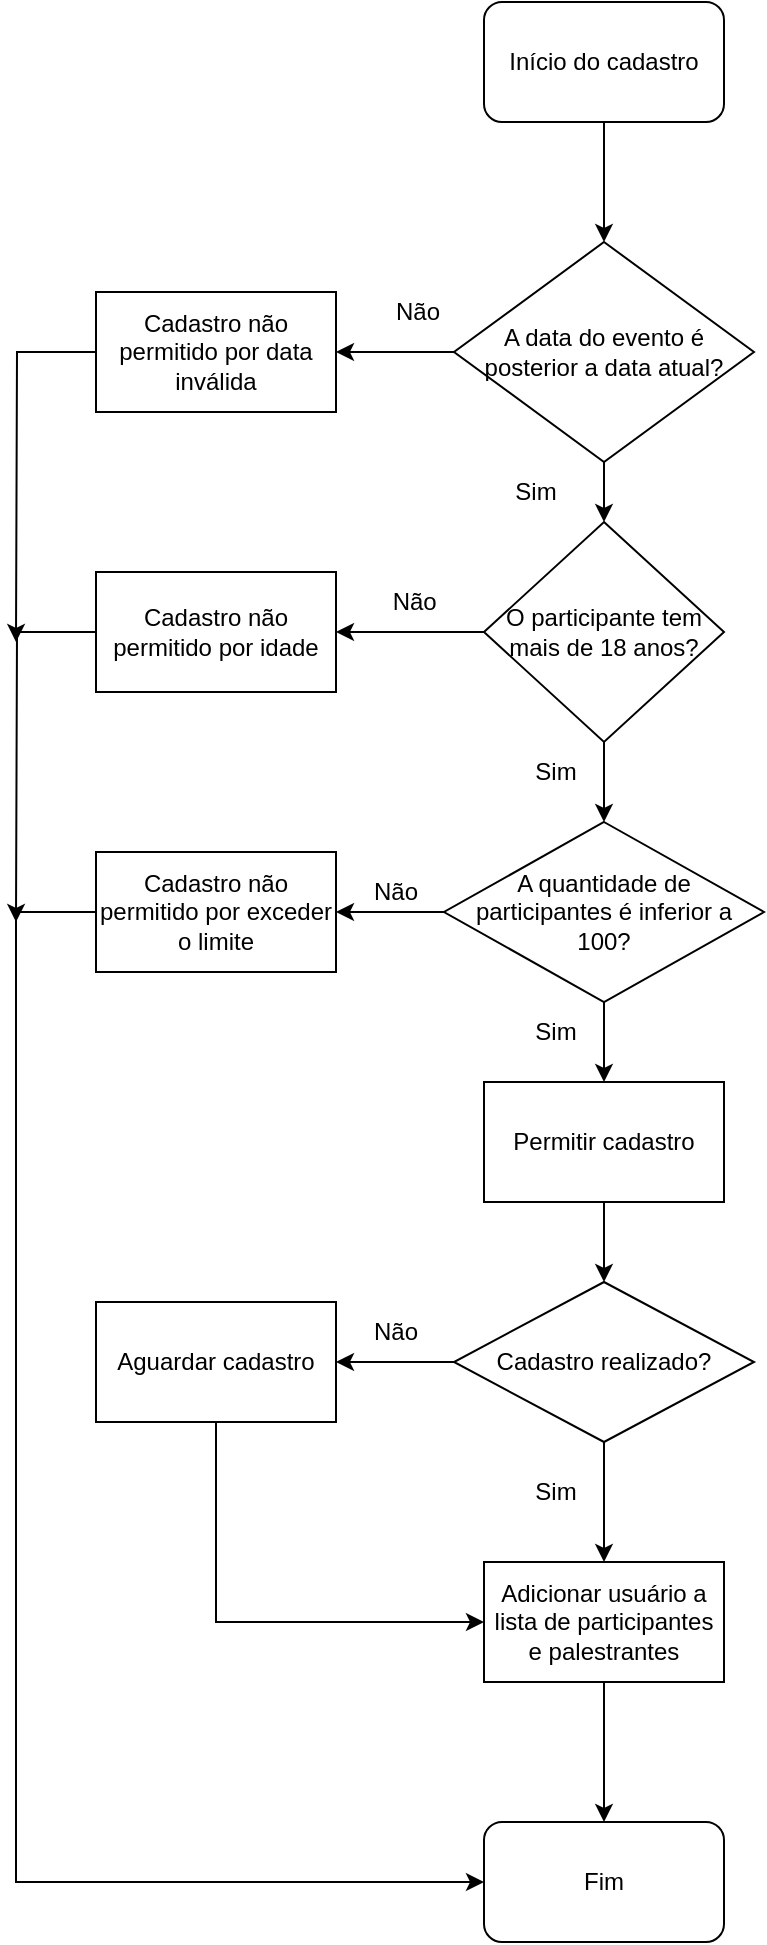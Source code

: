 <mxfile version="19.0.0" type="github">
  <diagram id="C5RBs43oDa-KdzZeNtuy" name="Page-1">
    <mxGraphModel dx="1381" dy="1974" grid="1" gridSize="10" guides="1" tooltips="1" connect="1" arrows="1" fold="1" page="1" pageScale="1" pageWidth="827" pageHeight="1169" background="none" math="0" shadow="0">
      <root>
        <mxCell id="WIyWlLk6GJQsqaUBKTNV-0" />
        <mxCell id="WIyWlLk6GJQsqaUBKTNV-1" parent="WIyWlLk6GJQsqaUBKTNV-0" />
        <mxCell id="CorlOHuww0UGS4W2-4X7-28" value="" style="edgeStyle=orthogonalEdgeStyle;rounded=0;orthogonalLoop=1;jettySize=auto;html=1;" edge="1" parent="WIyWlLk6GJQsqaUBKTNV-1" source="CorlOHuww0UGS4W2-4X7-0" target="CorlOHuww0UGS4W2-4X7-27">
          <mxGeometry relative="1" as="geometry" />
        </mxCell>
        <mxCell id="CorlOHuww0UGS4W2-4X7-0" value="Início do cadastro" style="rounded=1;whiteSpace=wrap;html=1;" vertex="1" parent="WIyWlLk6GJQsqaUBKTNV-1">
          <mxGeometry x="354" y="-160" width="120" height="60" as="geometry" />
        </mxCell>
        <mxCell id="CorlOHuww0UGS4W2-4X7-1" value="O participante tem mais de 18 anos?" style="rhombus;whiteSpace=wrap;html=1;" vertex="1" parent="WIyWlLk6GJQsqaUBKTNV-1">
          <mxGeometry x="354" y="100" width="120" height="110" as="geometry" />
        </mxCell>
        <mxCell id="CorlOHuww0UGS4W2-4X7-3" value="" style="endArrow=classic;html=1;rounded=0;exitX=0;exitY=0.5;exitDx=0;exitDy=0;" edge="1" parent="WIyWlLk6GJQsqaUBKTNV-1" source="CorlOHuww0UGS4W2-4X7-1" target="CorlOHuww0UGS4W2-4X7-4">
          <mxGeometry width="50" height="50" relative="1" as="geometry">
            <mxPoint x="390" y="240" as="sourcePoint" />
            <mxPoint x="290" y="155" as="targetPoint" />
          </mxGeometry>
        </mxCell>
        <mxCell id="CorlOHuww0UGS4W2-4X7-40" style="edgeStyle=orthogonalEdgeStyle;rounded=0;orthogonalLoop=1;jettySize=auto;html=1;" edge="1" parent="WIyWlLk6GJQsqaUBKTNV-1" source="CorlOHuww0UGS4W2-4X7-4">
          <mxGeometry relative="1" as="geometry">
            <mxPoint x="120" y="300" as="targetPoint" />
          </mxGeometry>
        </mxCell>
        <mxCell id="CorlOHuww0UGS4W2-4X7-4" value="Cadastro não permitido por idade" style="rounded=0;whiteSpace=wrap;html=1;" vertex="1" parent="WIyWlLk6GJQsqaUBKTNV-1">
          <mxGeometry x="160" y="125" width="120" height="60" as="geometry" />
        </mxCell>
        <mxCell id="CorlOHuww0UGS4W2-4X7-5" value="Não&amp;nbsp;" style="text;html=1;strokeColor=none;fillColor=none;align=center;verticalAlign=middle;whiteSpace=wrap;rounded=0;" vertex="1" parent="WIyWlLk6GJQsqaUBKTNV-1">
          <mxGeometry x="291" y="125" width="60" height="30" as="geometry" />
        </mxCell>
        <mxCell id="CorlOHuww0UGS4W2-4X7-6" value="" style="endArrow=classic;html=1;rounded=0;exitX=0.5;exitY=1;exitDx=0;exitDy=0;" edge="1" parent="WIyWlLk6GJQsqaUBKTNV-1" source="CorlOHuww0UGS4W2-4X7-1" target="CorlOHuww0UGS4W2-4X7-7">
          <mxGeometry width="50" height="50" relative="1" as="geometry">
            <mxPoint x="390" y="300" as="sourcePoint" />
            <mxPoint x="414" y="260" as="targetPoint" />
          </mxGeometry>
        </mxCell>
        <mxCell id="CorlOHuww0UGS4W2-4X7-7" value="A quantidade de participantes é inferior a 100?" style="rhombus;whiteSpace=wrap;html=1;" vertex="1" parent="WIyWlLk6GJQsqaUBKTNV-1">
          <mxGeometry x="334" y="250" width="160" height="90" as="geometry" />
        </mxCell>
        <mxCell id="CorlOHuww0UGS4W2-4X7-39" style="edgeStyle=orthogonalEdgeStyle;rounded=0;orthogonalLoop=1;jettySize=auto;html=1;entryX=0;entryY=0.5;entryDx=0;entryDy=0;" edge="1" parent="WIyWlLk6GJQsqaUBKTNV-1" source="CorlOHuww0UGS4W2-4X7-8" target="CorlOHuww0UGS4W2-4X7-34">
          <mxGeometry relative="1" as="geometry">
            <Array as="points">
              <mxPoint x="120" y="295" />
              <mxPoint x="120" y="780" />
            </Array>
          </mxGeometry>
        </mxCell>
        <mxCell id="CorlOHuww0UGS4W2-4X7-8" value="Cadastro não permitido por exceder o limite" style="rounded=0;whiteSpace=wrap;html=1;" vertex="1" parent="WIyWlLk6GJQsqaUBKTNV-1">
          <mxGeometry x="160" y="265" width="120" height="60" as="geometry" />
        </mxCell>
        <mxCell id="CorlOHuww0UGS4W2-4X7-9" value="" style="endArrow=classic;html=1;rounded=0;entryX=1;entryY=0.5;entryDx=0;entryDy=0;exitX=0;exitY=0.5;exitDx=0;exitDy=0;" edge="1" parent="WIyWlLk6GJQsqaUBKTNV-1" source="CorlOHuww0UGS4W2-4X7-7" target="CorlOHuww0UGS4W2-4X7-8">
          <mxGeometry width="50" height="50" relative="1" as="geometry">
            <mxPoint x="390" y="290" as="sourcePoint" />
            <mxPoint x="440" y="240" as="targetPoint" />
          </mxGeometry>
        </mxCell>
        <mxCell id="CorlOHuww0UGS4W2-4X7-10" value="Não" style="text;html=1;strokeColor=none;fillColor=none;align=center;verticalAlign=middle;whiteSpace=wrap;rounded=0;" vertex="1" parent="WIyWlLk6GJQsqaUBKTNV-1">
          <mxGeometry x="280" y="270" width="60" height="30" as="geometry" />
        </mxCell>
        <mxCell id="CorlOHuww0UGS4W2-4X7-11" value="Sim" style="text;html=1;strokeColor=none;fillColor=none;align=center;verticalAlign=middle;whiteSpace=wrap;rounded=0;" vertex="1" parent="WIyWlLk6GJQsqaUBKTNV-1">
          <mxGeometry x="360" y="210" width="60" height="30" as="geometry" />
        </mxCell>
        <mxCell id="CorlOHuww0UGS4W2-4X7-12" value="" style="endArrow=classic;html=1;rounded=0;exitX=0.5;exitY=1;exitDx=0;exitDy=0;" edge="1" parent="WIyWlLk6GJQsqaUBKTNV-1" source="CorlOHuww0UGS4W2-4X7-7" target="CorlOHuww0UGS4W2-4X7-13">
          <mxGeometry width="50" height="50" relative="1" as="geometry">
            <mxPoint x="390" y="430" as="sourcePoint" />
            <mxPoint x="414" y="400" as="targetPoint" />
          </mxGeometry>
        </mxCell>
        <mxCell id="CorlOHuww0UGS4W2-4X7-13" value="Permitir cadastro" style="rounded=0;whiteSpace=wrap;html=1;" vertex="1" parent="WIyWlLk6GJQsqaUBKTNV-1">
          <mxGeometry x="354" y="380" width="120" height="60" as="geometry" />
        </mxCell>
        <mxCell id="CorlOHuww0UGS4W2-4X7-14" value="Sim" style="text;html=1;strokeColor=none;fillColor=none;align=center;verticalAlign=middle;whiteSpace=wrap;rounded=0;" vertex="1" parent="WIyWlLk6GJQsqaUBKTNV-1">
          <mxGeometry x="360" y="340" width="60" height="30" as="geometry" />
        </mxCell>
        <mxCell id="CorlOHuww0UGS4W2-4X7-22" value="" style="edgeStyle=orthogonalEdgeStyle;rounded=0;orthogonalLoop=1;jettySize=auto;html=1;" edge="1" parent="WIyWlLk6GJQsqaUBKTNV-1" source="CorlOHuww0UGS4W2-4X7-15" target="CorlOHuww0UGS4W2-4X7-18">
          <mxGeometry relative="1" as="geometry" />
        </mxCell>
        <mxCell id="CorlOHuww0UGS4W2-4X7-25" value="" style="edgeStyle=orthogonalEdgeStyle;rounded=0;orthogonalLoop=1;jettySize=auto;html=1;" edge="1" parent="WIyWlLk6GJQsqaUBKTNV-1" source="CorlOHuww0UGS4W2-4X7-15" target="CorlOHuww0UGS4W2-4X7-24">
          <mxGeometry relative="1" as="geometry" />
        </mxCell>
        <mxCell id="CorlOHuww0UGS4W2-4X7-15" value="Cadastro realizado?" style="rhombus;whiteSpace=wrap;html=1;" vertex="1" parent="WIyWlLk6GJQsqaUBKTNV-1">
          <mxGeometry x="339" y="480" width="150" height="80" as="geometry" />
        </mxCell>
        <mxCell id="CorlOHuww0UGS4W2-4X7-16" value="" style="endArrow=classic;html=1;rounded=0;entryX=0.5;entryY=0;entryDx=0;entryDy=0;exitX=0.5;exitY=1;exitDx=0;exitDy=0;" edge="1" parent="WIyWlLk6GJQsqaUBKTNV-1" source="CorlOHuww0UGS4W2-4X7-13" target="CorlOHuww0UGS4W2-4X7-15">
          <mxGeometry width="50" height="50" relative="1" as="geometry">
            <mxPoint x="390" y="430" as="sourcePoint" />
            <mxPoint x="440" y="380" as="targetPoint" />
          </mxGeometry>
        </mxCell>
        <mxCell id="CorlOHuww0UGS4W2-4X7-38" style="edgeStyle=orthogonalEdgeStyle;rounded=0;orthogonalLoop=1;jettySize=auto;html=1;entryX=0;entryY=0.5;entryDx=0;entryDy=0;" edge="1" parent="WIyWlLk6GJQsqaUBKTNV-1" source="CorlOHuww0UGS4W2-4X7-18" target="CorlOHuww0UGS4W2-4X7-24">
          <mxGeometry relative="1" as="geometry">
            <Array as="points">
              <mxPoint x="220" y="650" />
            </Array>
          </mxGeometry>
        </mxCell>
        <mxCell id="CorlOHuww0UGS4W2-4X7-18" value="Aguardar cadastro" style="rounded=0;whiteSpace=wrap;html=1;" vertex="1" parent="WIyWlLk6GJQsqaUBKTNV-1">
          <mxGeometry x="160" y="490" width="120" height="60" as="geometry" />
        </mxCell>
        <mxCell id="CorlOHuww0UGS4W2-4X7-23" value="Não" style="text;html=1;strokeColor=none;fillColor=none;align=center;verticalAlign=middle;whiteSpace=wrap;rounded=0;" vertex="1" parent="WIyWlLk6GJQsqaUBKTNV-1">
          <mxGeometry x="280" y="490" width="60" height="30" as="geometry" />
        </mxCell>
        <mxCell id="CorlOHuww0UGS4W2-4X7-35" value="" style="edgeStyle=orthogonalEdgeStyle;rounded=0;orthogonalLoop=1;jettySize=auto;html=1;" edge="1" parent="WIyWlLk6GJQsqaUBKTNV-1" source="CorlOHuww0UGS4W2-4X7-24" target="CorlOHuww0UGS4W2-4X7-34">
          <mxGeometry relative="1" as="geometry" />
        </mxCell>
        <mxCell id="CorlOHuww0UGS4W2-4X7-24" value="Adicionar usuário a lista de participantes e palestrantes" style="rounded=0;whiteSpace=wrap;html=1;" vertex="1" parent="WIyWlLk6GJQsqaUBKTNV-1">
          <mxGeometry x="354" y="620" width="120" height="60" as="geometry" />
        </mxCell>
        <mxCell id="CorlOHuww0UGS4W2-4X7-26" value="Sim" style="text;html=1;strokeColor=none;fillColor=none;align=center;verticalAlign=middle;whiteSpace=wrap;rounded=0;" vertex="1" parent="WIyWlLk6GJQsqaUBKTNV-1">
          <mxGeometry x="360" y="569.5" width="60" height="30" as="geometry" />
        </mxCell>
        <mxCell id="CorlOHuww0UGS4W2-4X7-30" value="" style="edgeStyle=orthogonalEdgeStyle;rounded=0;orthogonalLoop=1;jettySize=auto;html=1;" edge="1" parent="WIyWlLk6GJQsqaUBKTNV-1" source="CorlOHuww0UGS4W2-4X7-27" target="CorlOHuww0UGS4W2-4X7-29">
          <mxGeometry relative="1" as="geometry" />
        </mxCell>
        <mxCell id="CorlOHuww0UGS4W2-4X7-31" value="" style="edgeStyle=orthogonalEdgeStyle;rounded=0;orthogonalLoop=1;jettySize=auto;html=1;" edge="1" parent="WIyWlLk6GJQsqaUBKTNV-1" source="CorlOHuww0UGS4W2-4X7-27" target="CorlOHuww0UGS4W2-4X7-1">
          <mxGeometry relative="1" as="geometry" />
        </mxCell>
        <mxCell id="CorlOHuww0UGS4W2-4X7-27" value="A data do evento é posterior a data atual?" style="rhombus;whiteSpace=wrap;html=1;" vertex="1" parent="WIyWlLk6GJQsqaUBKTNV-1">
          <mxGeometry x="339" y="-40" width="150" height="110" as="geometry" />
        </mxCell>
        <mxCell id="CorlOHuww0UGS4W2-4X7-41" style="edgeStyle=orthogonalEdgeStyle;rounded=0;orthogonalLoop=1;jettySize=auto;html=1;" edge="1" parent="WIyWlLk6GJQsqaUBKTNV-1" source="CorlOHuww0UGS4W2-4X7-29">
          <mxGeometry relative="1" as="geometry">
            <mxPoint x="120" y="160" as="targetPoint" />
          </mxGeometry>
        </mxCell>
        <mxCell id="CorlOHuww0UGS4W2-4X7-29" value="Cadastro não permitido por data inválida" style="rounded=0;whiteSpace=wrap;html=1;" vertex="1" parent="WIyWlLk6GJQsqaUBKTNV-1">
          <mxGeometry x="160" y="-15" width="120" height="60" as="geometry" />
        </mxCell>
        <mxCell id="CorlOHuww0UGS4W2-4X7-32" value="Não" style="text;html=1;strokeColor=none;fillColor=none;align=center;verticalAlign=middle;whiteSpace=wrap;rounded=0;" vertex="1" parent="WIyWlLk6GJQsqaUBKTNV-1">
          <mxGeometry x="291" y="-20" width="60" height="30" as="geometry" />
        </mxCell>
        <mxCell id="CorlOHuww0UGS4W2-4X7-33" value="Sim" style="text;html=1;strokeColor=none;fillColor=none;align=center;verticalAlign=middle;whiteSpace=wrap;rounded=0;" vertex="1" parent="WIyWlLk6GJQsqaUBKTNV-1">
          <mxGeometry x="350" y="70" width="60" height="30" as="geometry" />
        </mxCell>
        <mxCell id="CorlOHuww0UGS4W2-4X7-34" value="Fim" style="rounded=1;whiteSpace=wrap;html=1;" vertex="1" parent="WIyWlLk6GJQsqaUBKTNV-1">
          <mxGeometry x="354" y="750" width="120" height="60" as="geometry" />
        </mxCell>
      </root>
    </mxGraphModel>
  </diagram>
</mxfile>

